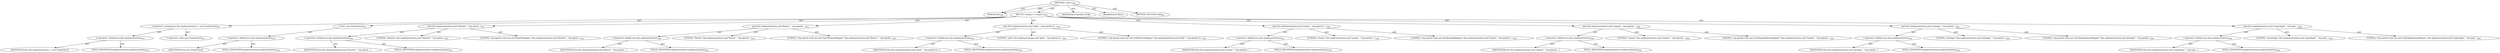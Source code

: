 digraph "&lt;init&gt;" {  
"111669149707" [label = <(METHOD,&lt;init&gt;)<SUB>250</SUB>> ]
"115964117012" [label = <(PARAM,this)<SUB>250</SUB>> ]
"25769803817" [label = <(BLOCK,&lt;empty&gt;,&lt;empty&gt;)<SUB>250</SUB>> ]
"30064771224" [label = <(&lt;operator&gt;.assignment,this.implementations = new Properties())<SUB>251</SUB>> ]
"30064771225" [label = <(&lt;operator&gt;.fieldAccess,this.implementations)<SUB>251</SUB>> ]
"68719476849" [label = <(IDENTIFIER,this,this.implementations = new Properties())> ]
"55834574882" [label = <(FIELD_IDENTIFIER,implementations,implementations)<SUB>251</SUB>> ]
"30064771226" [label = <(&lt;operator&gt;.alloc,new Properties())<SUB>251</SUB>> ]
"30064771227" [label = <(&lt;init&gt;,new Properties())<SUB>251</SUB>> ]
"30064771228" [label = <(&lt;operator&gt;.fieldAccess,this.implementations)<SUB>251</SUB>> ]
"68719476850" [label = <(IDENTIFIER,this,new Properties())> ]
"55834574883" [label = <(FIELD_IDENTIFIER,implementations,implementations)<SUB>251</SUB>> ]
"30064771229" [label = <(put,this.implementations.put(&quot;identity&quot;, &quot;org.apach...)<SUB>252</SUB>> ]
"30064771230" [label = <(&lt;operator&gt;.fieldAccess,this.implementations)<SUB>252</SUB>> ]
"68719476851" [label = <(IDENTIFIER,this,this.implementations.put(&quot;identity&quot;, &quot;org.apach...)> ]
"55834574884" [label = <(FIELD_IDENTIFIER,implementations,implementations)<SUB>252</SUB>> ]
"90194313240" [label = <(LITERAL,&quot;identity&quot;,this.implementations.put(&quot;identity&quot;, &quot;org.apach...)<SUB>252</SUB>> ]
"90194313241" [label = <(LITERAL,&quot;org.apache.tools.ant.util.IdentityMapper&quot;,this.implementations.put(&quot;identity&quot;, &quot;org.apach...)<SUB>253</SUB>> ]
"30064771231" [label = <(put,this.implementations.put(&quot;flatten&quot;, &quot;org.apache...)<SUB>254</SUB>> ]
"30064771232" [label = <(&lt;operator&gt;.fieldAccess,this.implementations)<SUB>254</SUB>> ]
"68719476852" [label = <(IDENTIFIER,this,this.implementations.put(&quot;flatten&quot;, &quot;org.apache...)> ]
"55834574885" [label = <(FIELD_IDENTIFIER,implementations,implementations)<SUB>254</SUB>> ]
"90194313242" [label = <(LITERAL,&quot;flatten&quot;,this.implementations.put(&quot;flatten&quot;, &quot;org.apache...)<SUB>254</SUB>> ]
"90194313243" [label = <(LITERAL,&quot;org.apache.tools.ant.util.FlatFileNameMapper&quot;,this.implementations.put(&quot;flatten&quot;, &quot;org.apache...)<SUB>255</SUB>> ]
"30064771233" [label = <(put,this.implementations.put(&quot;glob&quot;, &quot;org.apache.to...)<SUB>256</SUB>> ]
"30064771234" [label = <(&lt;operator&gt;.fieldAccess,this.implementations)<SUB>256</SUB>> ]
"68719476853" [label = <(IDENTIFIER,this,this.implementations.put(&quot;glob&quot;, &quot;org.apache.to...)> ]
"55834574886" [label = <(FIELD_IDENTIFIER,implementations,implementations)<SUB>256</SUB>> ]
"90194313244" [label = <(LITERAL,&quot;glob&quot;,this.implementations.put(&quot;glob&quot;, &quot;org.apache.to...)<SUB>256</SUB>> ]
"90194313245" [label = <(LITERAL,&quot;org.apache.tools.ant.util.GlobPatternMapper&quot;,this.implementations.put(&quot;glob&quot;, &quot;org.apache.to...)<SUB>257</SUB>> ]
"30064771235" [label = <(put,this.implementations.put(&quot;merge&quot;, &quot;org.apache.t...)<SUB>258</SUB>> ]
"30064771236" [label = <(&lt;operator&gt;.fieldAccess,this.implementations)<SUB>258</SUB>> ]
"68719476854" [label = <(IDENTIFIER,this,this.implementations.put(&quot;merge&quot;, &quot;org.apache.t...)> ]
"55834574887" [label = <(FIELD_IDENTIFIER,implementations,implementations)<SUB>258</SUB>> ]
"90194313246" [label = <(LITERAL,&quot;merge&quot;,this.implementations.put(&quot;merge&quot;, &quot;org.apache.t...)<SUB>258</SUB>> ]
"90194313247" [label = <(LITERAL,&quot;org.apache.tools.ant.util.MergingMapper&quot;,this.implementations.put(&quot;merge&quot;, &quot;org.apache.t...)<SUB>259</SUB>> ]
"30064771237" [label = <(put,this.implementations.put(&quot;regexp&quot;, &quot;org.apache....)<SUB>260</SUB>> ]
"30064771238" [label = <(&lt;operator&gt;.fieldAccess,this.implementations)<SUB>260</SUB>> ]
"68719476855" [label = <(IDENTIFIER,this,this.implementations.put(&quot;regexp&quot;, &quot;org.apache....)> ]
"55834574888" [label = <(FIELD_IDENTIFIER,implementations,implementations)<SUB>260</SUB>> ]
"90194313248" [label = <(LITERAL,&quot;regexp&quot;,this.implementations.put(&quot;regexp&quot;, &quot;org.apache....)<SUB>260</SUB>> ]
"90194313249" [label = <(LITERAL,&quot;org.apache.tools.ant.util.RegexpPatternMapper&quot;,this.implementations.put(&quot;regexp&quot;, &quot;org.apache....)<SUB>261</SUB>> ]
"30064771239" [label = <(put,this.implementations.put(&quot;package&quot;, &quot;org.apache...)<SUB>262</SUB>> ]
"30064771240" [label = <(&lt;operator&gt;.fieldAccess,this.implementations)<SUB>262</SUB>> ]
"68719476856" [label = <(IDENTIFIER,this,this.implementations.put(&quot;package&quot;, &quot;org.apache...)> ]
"55834574889" [label = <(FIELD_IDENTIFIER,implementations,implementations)<SUB>262</SUB>> ]
"90194313250" [label = <(LITERAL,&quot;package&quot;,this.implementations.put(&quot;package&quot;, &quot;org.apache...)<SUB>262</SUB>> ]
"90194313251" [label = <(LITERAL,&quot;org.apache.tools.ant.util.PackageNameMapper&quot;,this.implementations.put(&quot;package&quot;, &quot;org.apache...)<SUB>263</SUB>> ]
"30064771241" [label = <(put,this.implementations.put(&quot;unpackage&quot;, &quot;org.apac...)<SUB>264</SUB>> ]
"30064771242" [label = <(&lt;operator&gt;.fieldAccess,this.implementations)<SUB>264</SUB>> ]
"68719476857" [label = <(IDENTIFIER,this,this.implementations.put(&quot;unpackage&quot;, &quot;org.apac...)> ]
"55834574890" [label = <(FIELD_IDENTIFIER,implementations,implementations)<SUB>264</SUB>> ]
"90194313252" [label = <(LITERAL,&quot;unpackage&quot;,this.implementations.put(&quot;unpackage&quot;, &quot;org.apac...)<SUB>264</SUB>> ]
"90194313253" [label = <(LITERAL,&quot;org.apache.tools.ant.util.UnPackageNameMapper&quot;,this.implementations.put(&quot;unpackage&quot;, &quot;org.apac...)<SUB>265</SUB>> ]
"133143986204" [label = <(MODIFIER,CONSTRUCTOR)> ]
"133143986205" [label = <(MODIFIER,PUBLIC)> ]
"128849018891" [label = <(METHOD_RETURN,void)<SUB>266</SUB>> ]
  "111669149707" -> "115964117012"  [ label = "AST: "] 
  "111669149707" -> "25769803817"  [ label = "AST: "] 
  "111669149707" -> "133143986204"  [ label = "AST: "] 
  "111669149707" -> "133143986205"  [ label = "AST: "] 
  "111669149707" -> "128849018891"  [ label = "AST: "] 
  "25769803817" -> "30064771224"  [ label = "AST: "] 
  "25769803817" -> "30064771227"  [ label = "AST: "] 
  "25769803817" -> "30064771229"  [ label = "AST: "] 
  "25769803817" -> "30064771231"  [ label = "AST: "] 
  "25769803817" -> "30064771233"  [ label = "AST: "] 
  "25769803817" -> "30064771235"  [ label = "AST: "] 
  "25769803817" -> "30064771237"  [ label = "AST: "] 
  "25769803817" -> "30064771239"  [ label = "AST: "] 
  "25769803817" -> "30064771241"  [ label = "AST: "] 
  "30064771224" -> "30064771225"  [ label = "AST: "] 
  "30064771224" -> "30064771226"  [ label = "AST: "] 
  "30064771225" -> "68719476849"  [ label = "AST: "] 
  "30064771225" -> "55834574882"  [ label = "AST: "] 
  "30064771227" -> "30064771228"  [ label = "AST: "] 
  "30064771228" -> "68719476850"  [ label = "AST: "] 
  "30064771228" -> "55834574883"  [ label = "AST: "] 
  "30064771229" -> "30064771230"  [ label = "AST: "] 
  "30064771229" -> "90194313240"  [ label = "AST: "] 
  "30064771229" -> "90194313241"  [ label = "AST: "] 
  "30064771230" -> "68719476851"  [ label = "AST: "] 
  "30064771230" -> "55834574884"  [ label = "AST: "] 
  "30064771231" -> "30064771232"  [ label = "AST: "] 
  "30064771231" -> "90194313242"  [ label = "AST: "] 
  "30064771231" -> "90194313243"  [ label = "AST: "] 
  "30064771232" -> "68719476852"  [ label = "AST: "] 
  "30064771232" -> "55834574885"  [ label = "AST: "] 
  "30064771233" -> "30064771234"  [ label = "AST: "] 
  "30064771233" -> "90194313244"  [ label = "AST: "] 
  "30064771233" -> "90194313245"  [ label = "AST: "] 
  "30064771234" -> "68719476853"  [ label = "AST: "] 
  "30064771234" -> "55834574886"  [ label = "AST: "] 
  "30064771235" -> "30064771236"  [ label = "AST: "] 
  "30064771235" -> "90194313246"  [ label = "AST: "] 
  "30064771235" -> "90194313247"  [ label = "AST: "] 
  "30064771236" -> "68719476854"  [ label = "AST: "] 
  "30064771236" -> "55834574887"  [ label = "AST: "] 
  "30064771237" -> "30064771238"  [ label = "AST: "] 
  "30064771237" -> "90194313248"  [ label = "AST: "] 
  "30064771237" -> "90194313249"  [ label = "AST: "] 
  "30064771238" -> "68719476855"  [ label = "AST: "] 
  "30064771238" -> "55834574888"  [ label = "AST: "] 
  "30064771239" -> "30064771240"  [ label = "AST: "] 
  "30064771239" -> "90194313250"  [ label = "AST: "] 
  "30064771239" -> "90194313251"  [ label = "AST: "] 
  "30064771240" -> "68719476856"  [ label = "AST: "] 
  "30064771240" -> "55834574889"  [ label = "AST: "] 
  "30064771241" -> "30064771242"  [ label = "AST: "] 
  "30064771241" -> "90194313252"  [ label = "AST: "] 
  "30064771241" -> "90194313253"  [ label = "AST: "] 
  "30064771242" -> "68719476857"  [ label = "AST: "] 
  "30064771242" -> "55834574890"  [ label = "AST: "] 
  "111669149707" -> "115964117012"  [ label = "DDG: "] 
}
